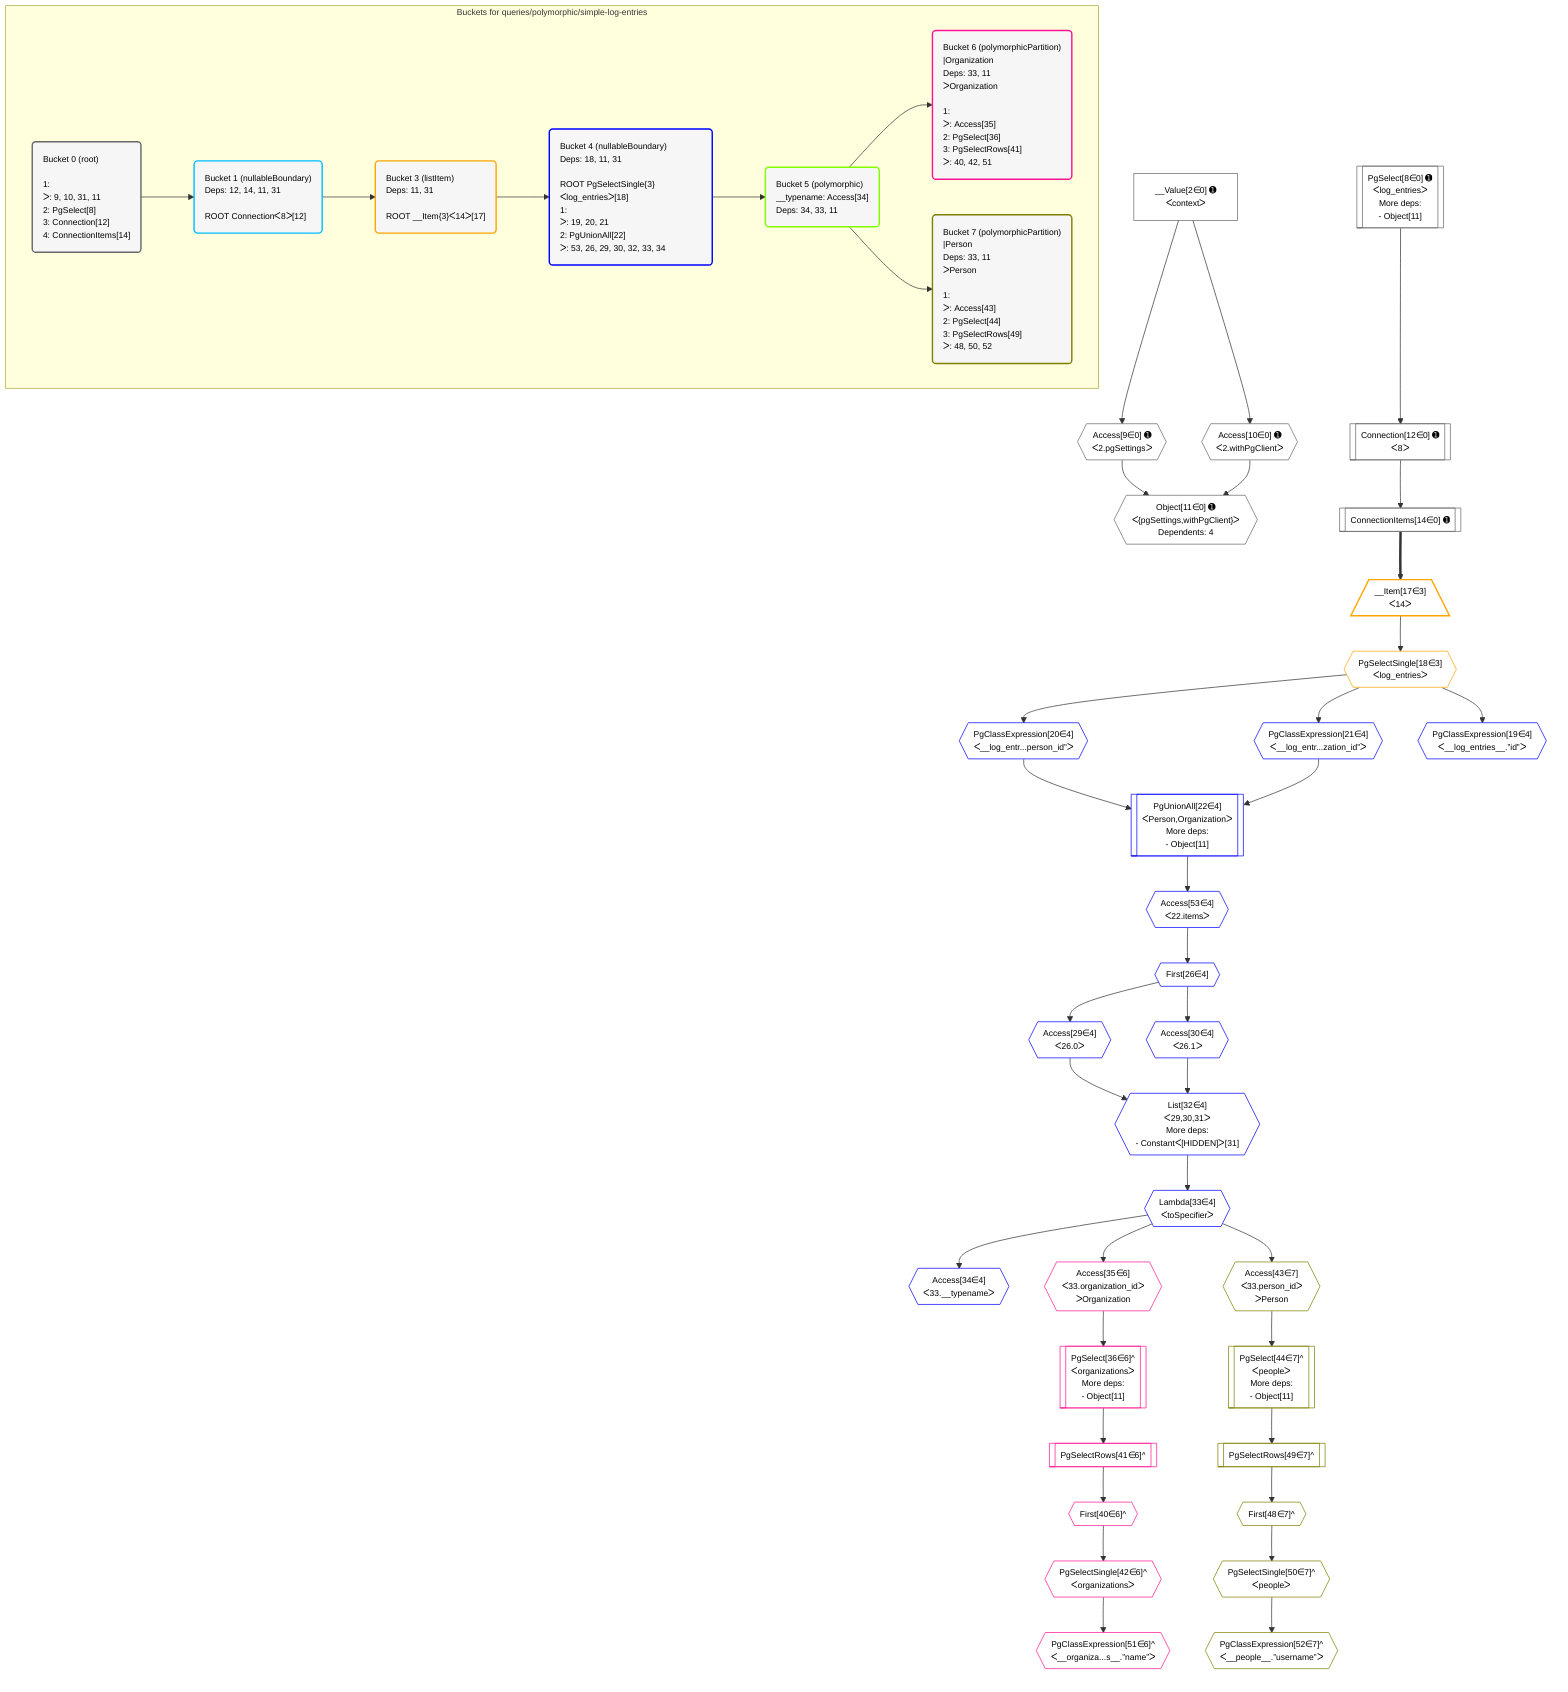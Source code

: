 %%{init: {'themeVariables': { 'fontSize': '12px'}}}%%
graph TD
    classDef path fill:#eee,stroke:#000,color:#000
    classDef plan fill:#fff,stroke-width:1px,color:#000
    classDef itemplan fill:#fff,stroke-width:2px,color:#000
    classDef unbatchedplan fill:#dff,stroke-width:1px,color:#000
    classDef sideeffectplan fill:#fcc,stroke-width:2px,color:#000
    classDef bucket fill:#f6f6f6,color:#000,stroke-width:2px,text-align:left

    subgraph "Buckets for queries/polymorphic/simple-log-entries"
    Bucket0("Bucket 0 (root)<br /><br />1: <br />ᐳ: 9, 10, 31, 11<br />2: PgSelect[8]<br />3: Connection[12]<br />4: ConnectionItems[14]"):::bucket
    Bucket1("Bucket 1 (nullableBoundary)<br />Deps: 12, 14, 11, 31<br /><br />ROOT Connectionᐸ8ᐳ[12]"):::bucket
    Bucket3("Bucket 3 (listItem)<br />Deps: 11, 31<br /><br />ROOT __Item{3}ᐸ14ᐳ[17]"):::bucket
    Bucket4("Bucket 4 (nullableBoundary)<br />Deps: 18, 11, 31<br /><br />ROOT PgSelectSingle{3}ᐸlog_entriesᐳ[18]<br />1: <br />ᐳ: 19, 20, 21<br />2: PgUnionAll[22]<br />ᐳ: 53, 26, 29, 30, 32, 33, 34"):::bucket
    Bucket5("Bucket 5 (polymorphic)<br />__typename: Access[34]<br />Deps: 34, 33, 11"):::bucket
    Bucket6("Bucket 6 (polymorphicPartition)<br />|Organization<br />Deps: 33, 11<br />ᐳOrganization<br /><br />1: <br />ᐳ: Access[35]<br />2: PgSelect[36]<br />3: PgSelectRows[41]<br />ᐳ: 40, 42, 51"):::bucket
    Bucket7("Bucket 7 (polymorphicPartition)<br />|Person<br />Deps: 33, 11<br />ᐳPerson<br /><br />1: <br />ᐳ: Access[43]<br />2: PgSelect[44]<br />3: PgSelectRows[49]<br />ᐳ: 48, 50, 52"):::bucket
    end
    Bucket0 --> Bucket1
    Bucket1 --> Bucket3
    Bucket3 --> Bucket4
    Bucket4 --> Bucket5
    Bucket5 --> Bucket6 & Bucket7

    %% plan dependencies
    Object11{{"Object[11∈0] ➊<br />ᐸ{pgSettings,withPgClient}ᐳ<br />Dependents: 4"}}:::plan
    Access9{{"Access[9∈0] ➊<br />ᐸ2.pgSettingsᐳ"}}:::plan
    Access10{{"Access[10∈0] ➊<br />ᐸ2.withPgClientᐳ"}}:::plan
    Access9 & Access10 --> Object11
    PgSelect8[["PgSelect[8∈0] ➊<br />ᐸlog_entriesᐳ<br />More deps:<br />- Object[11]"]]:::plan
    __Value2["__Value[2∈0] ➊<br />ᐸcontextᐳ"]:::plan
    __Value2 --> Access9
    __Value2 --> Access10
    Connection12[["Connection[12∈0] ➊<br />ᐸ8ᐳ"]]:::plan
    PgSelect8 --> Connection12
    ConnectionItems14[["ConnectionItems[14∈0] ➊"]]:::plan
    Connection12 --> ConnectionItems14
    __Item17[/"__Item[17∈3]<br />ᐸ14ᐳ"\]:::itemplan
    ConnectionItems14 ==> __Item17
    PgSelectSingle18{{"PgSelectSingle[18∈3]<br />ᐸlog_entriesᐳ"}}:::plan
    __Item17 --> PgSelectSingle18
    PgUnionAll22[["PgUnionAll[22∈4]<br />ᐸPerson,Organizationᐳ<br />More deps:<br />- Object[11]"]]:::plan
    PgClassExpression20{{"PgClassExpression[20∈4]<br />ᐸ__log_entr...person_id”ᐳ"}}:::plan
    PgClassExpression21{{"PgClassExpression[21∈4]<br />ᐸ__log_entr...zation_id”ᐳ"}}:::plan
    PgClassExpression20 & PgClassExpression21 --> PgUnionAll22
    List32{{"List[32∈4]<br />ᐸ29,30,31ᐳ<br />More deps:<br />- Constantᐸ[HIDDEN]ᐳ[31]"}}:::plan
    Access29{{"Access[29∈4]<br />ᐸ26.0ᐳ"}}:::plan
    Access30{{"Access[30∈4]<br />ᐸ26.1ᐳ"}}:::plan
    Access29 & Access30 --> List32
    PgClassExpression19{{"PgClassExpression[19∈4]<br />ᐸ__log_entries__.”id”ᐳ"}}:::plan
    PgSelectSingle18 --> PgClassExpression19
    PgSelectSingle18 --> PgClassExpression20
    PgSelectSingle18 --> PgClassExpression21
    First26{{"First[26∈4]"}}:::plan
    Access53{{"Access[53∈4]<br />ᐸ22.itemsᐳ"}}:::plan
    Access53 --> First26
    First26 --> Access29
    First26 --> Access30
    Lambda33{{"Lambda[33∈4]<br />ᐸtoSpecifierᐳ"}}:::plan
    List32 --> Lambda33
    Access34{{"Access[34∈4]<br />ᐸ33.__typenameᐳ"}}:::plan
    Lambda33 --> Access34
    PgUnionAll22 --> Access53
    PgSelect36[["PgSelect[36∈6]^<br />ᐸorganizationsᐳ<br />More deps:<br />- Object[11]"]]:::plan
    Access35{{"Access[35∈6]<br />ᐸ33.organization_idᐳ<br />ᐳOrganization"}}:::plan
    Access35 --> PgSelect36
    Lambda33 --> Access35
    First40{{"First[40∈6]^"}}:::plan
    PgSelectRows41[["PgSelectRows[41∈6]^"]]:::plan
    PgSelectRows41 --> First40
    PgSelect36 --> PgSelectRows41
    PgSelectSingle42{{"PgSelectSingle[42∈6]^<br />ᐸorganizationsᐳ"}}:::plan
    First40 --> PgSelectSingle42
    PgClassExpression51{{"PgClassExpression[51∈6]^<br />ᐸ__organiza...s__.”name”ᐳ"}}:::plan
    PgSelectSingle42 --> PgClassExpression51
    PgSelect44[["PgSelect[44∈7]^<br />ᐸpeopleᐳ<br />More deps:<br />- Object[11]"]]:::plan
    Access43{{"Access[43∈7]<br />ᐸ33.person_idᐳ<br />ᐳPerson"}}:::plan
    Access43 --> PgSelect44
    Lambda33 --> Access43
    First48{{"First[48∈7]^"}}:::plan
    PgSelectRows49[["PgSelectRows[49∈7]^"]]:::plan
    PgSelectRows49 --> First48
    PgSelect44 --> PgSelectRows49
    PgSelectSingle50{{"PgSelectSingle[50∈7]^<br />ᐸpeopleᐳ"}}:::plan
    First48 --> PgSelectSingle50
    PgClassExpression52{{"PgClassExpression[52∈7]^<br />ᐸ__people__.”username”ᐳ"}}:::plan
    PgSelectSingle50 --> PgClassExpression52

    %% define steps
    classDef bucket0 stroke:#696969
    class Bucket0,__Value2,PgSelect8,Access9,Access10,Object11,Connection12,ConnectionItems14 bucket0
    classDef bucket1 stroke:#00bfff
    class Bucket1 bucket1
    classDef bucket3 stroke:#ffa500
    class Bucket3,__Item17,PgSelectSingle18 bucket3
    classDef bucket4 stroke:#0000ff
    class Bucket4,PgClassExpression19,PgClassExpression20,PgClassExpression21,PgUnionAll22,First26,Access29,Access30,List32,Lambda33,Access34,Access53 bucket4
    classDef bucket5 stroke:#7fff00
    class Bucket5 bucket5
    classDef bucket6 stroke:#ff1493
    class Bucket6,Access35,PgSelect36,First40,PgSelectRows41,PgSelectSingle42,PgClassExpression51 bucket6
    classDef bucket7 stroke:#808000
    class Bucket7,Access43,PgSelect44,First48,PgSelectRows49,PgSelectSingle50,PgClassExpression52 bucket7
